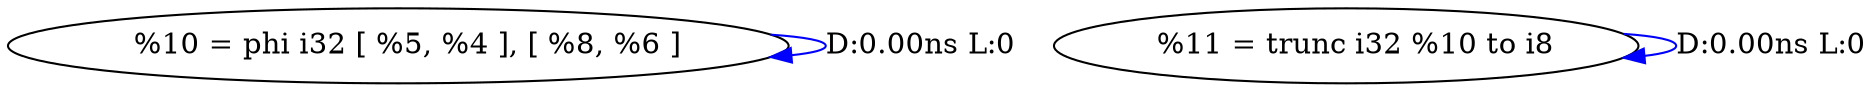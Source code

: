digraph {
Node0x40a0470[label="  %10 = phi i32 [ %5, %4 ], [ %8, %6 ]"];
Node0x40a0470 -> Node0x40a0470[label="D:0.00ns L:0",color=blue];
Node0x406b750[label="  %11 = trunc i32 %10 to i8"];
Node0x406b750 -> Node0x406b750[label="D:0.00ns L:0",color=blue];
}
